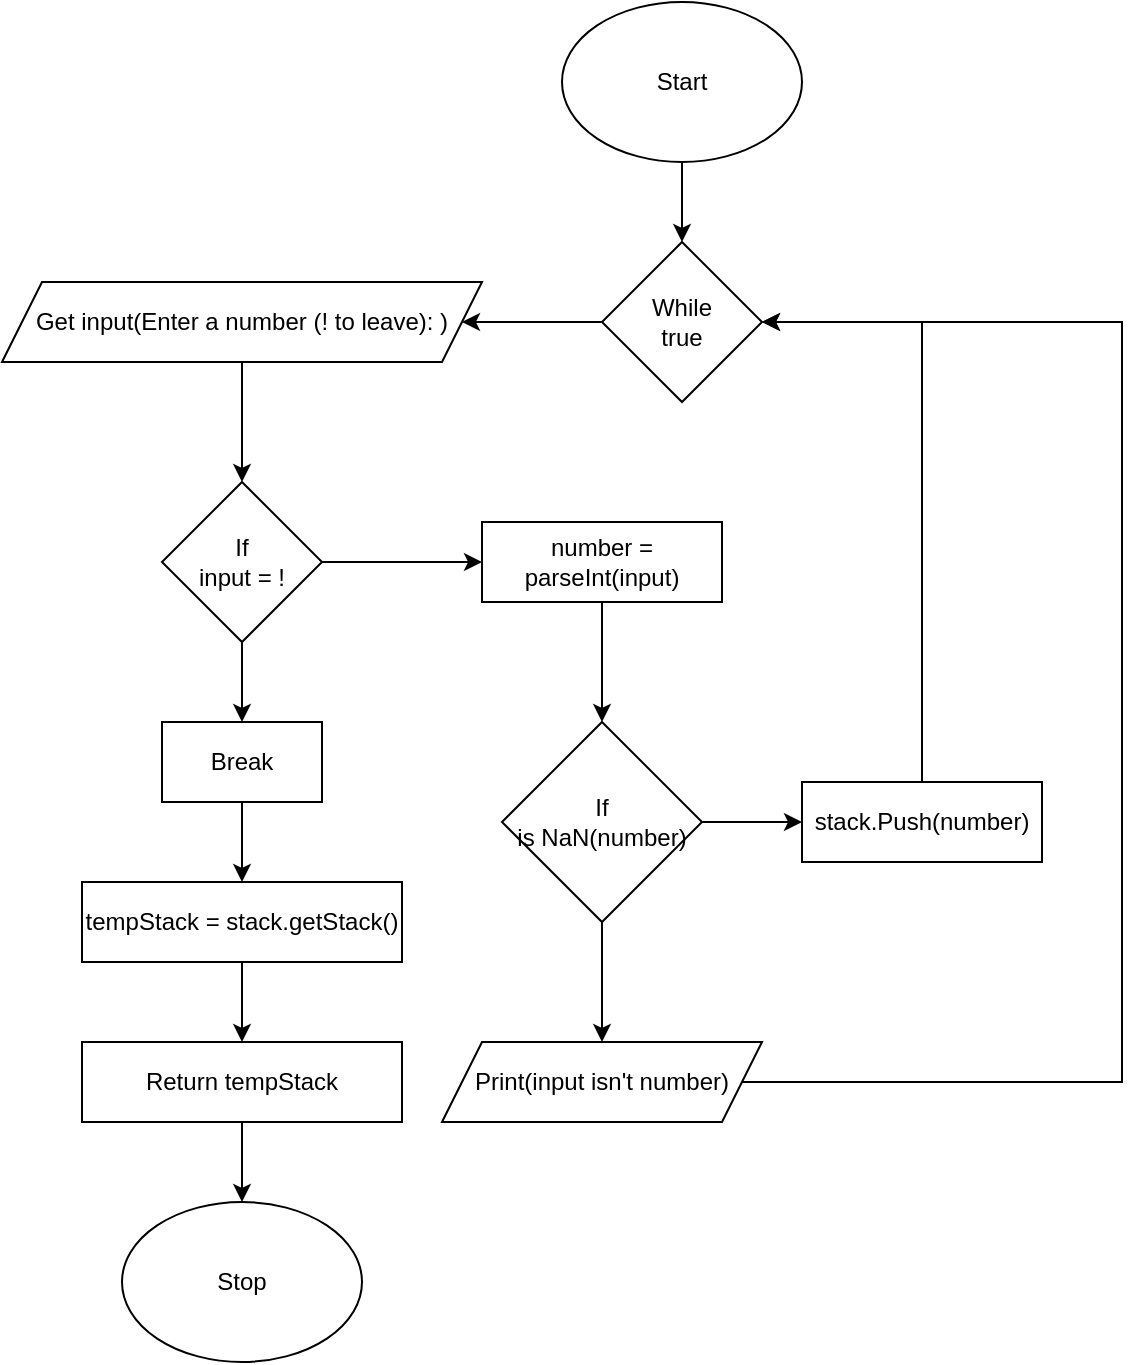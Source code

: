 <mxfile>
    <diagram id="EhEqCHF3Wq0YpKIa3GZ9" name="Page-1">
        <mxGraphModel dx="1074" dy="741" grid="1" gridSize="10" guides="1" tooltips="1" connect="1" arrows="1" fold="1" page="1" pageScale="1" pageWidth="827" pageHeight="1169" math="0" shadow="0">
            <root>
                <mxCell id="0"/>
                <mxCell id="1" parent="0"/>
                <mxCell id="42" style="edgeStyle=none;html=1;entryX=0.5;entryY=0;entryDx=0;entryDy=0;" parent="1" source="2" target="6" edge="1">
                    <mxGeometry relative="1" as="geometry"/>
                </mxCell>
                <mxCell id="2" value="Start" style="ellipse;whiteSpace=wrap;html=1;" parent="1" vertex="1">
                    <mxGeometry x="400" width="120" height="80" as="geometry"/>
                </mxCell>
                <mxCell id="3" value="Stop" style="ellipse;whiteSpace=wrap;html=1;" parent="1" vertex="1">
                    <mxGeometry x="180" y="600" width="120" height="80" as="geometry"/>
                </mxCell>
                <mxCell id="25" style="edgeStyle=none;rounded=0;html=1;entryX=1;entryY=0.5;entryDx=0;entryDy=0;" parent="1" source="6" target="7" edge="1">
                    <mxGeometry relative="1" as="geometry"/>
                </mxCell>
                <mxCell id="6" value="While &lt;br&gt;true" style="rhombus;whiteSpace=wrap;html=1;" parent="1" vertex="1">
                    <mxGeometry x="420" y="120" width="80" height="80" as="geometry"/>
                </mxCell>
                <mxCell id="26" style="edgeStyle=none;rounded=0;html=1;entryX=0.5;entryY=0;entryDx=0;entryDy=0;" parent="1" source="7" target="8" edge="1">
                    <mxGeometry relative="1" as="geometry"/>
                </mxCell>
                <mxCell id="7" value="Get input(Enter a number (! to leave): )" style="shape=parallelogram;perimeter=parallelogramPerimeter;whiteSpace=wrap;html=1;fixedSize=1;" parent="1" vertex="1">
                    <mxGeometry x="120" y="140" width="240" height="40" as="geometry"/>
                </mxCell>
                <mxCell id="27" style="edgeStyle=none;rounded=0;html=1;entryX=0.5;entryY=0;entryDx=0;entryDy=0;" parent="1" source="8" target="9" edge="1">
                    <mxGeometry relative="1" as="geometry"/>
                </mxCell>
                <mxCell id="28" style="edgeStyle=none;rounded=0;html=1;entryX=0;entryY=0.5;entryDx=0;entryDy=0;" parent="1" source="8" target="10" edge="1">
                    <mxGeometry relative="1" as="geometry"/>
                </mxCell>
                <mxCell id="8" value="If&lt;br&gt;input = !" style="rhombus;whiteSpace=wrap;html=1;" parent="1" vertex="1">
                    <mxGeometry x="200" y="240" width="80" height="80" as="geometry"/>
                </mxCell>
                <mxCell id="34" style="edgeStyle=none;rounded=0;html=1;entryX=0.5;entryY=0;entryDx=0;entryDy=0;" parent="1" source="9" target="14" edge="1">
                    <mxGeometry relative="1" as="geometry"/>
                </mxCell>
                <mxCell id="9" value="Break" style="rounded=0;whiteSpace=wrap;html=1;" parent="1" vertex="1">
                    <mxGeometry x="200" y="360" width="80" height="40" as="geometry"/>
                </mxCell>
                <mxCell id="29" style="edgeStyle=none;rounded=0;html=1;entryX=0.5;entryY=0;entryDx=0;entryDy=0;" parent="1" source="10" target="11" edge="1">
                    <mxGeometry relative="1" as="geometry"/>
                </mxCell>
                <mxCell id="10" value="number = parseInt(input)" style="rounded=0;whiteSpace=wrap;html=1;" parent="1" vertex="1">
                    <mxGeometry x="360" y="260" width="120" height="40" as="geometry"/>
                </mxCell>
                <mxCell id="30" style="edgeStyle=none;rounded=0;html=1;entryX=0.5;entryY=0;entryDx=0;entryDy=0;" parent="1" source="11" target="12" edge="1">
                    <mxGeometry relative="1" as="geometry"/>
                </mxCell>
                <mxCell id="31" style="edgeStyle=none;rounded=0;html=1;entryX=0;entryY=0.5;entryDx=0;entryDy=0;" parent="1" source="11" target="13" edge="1">
                    <mxGeometry relative="1" as="geometry"/>
                </mxCell>
                <mxCell id="11" value="If&lt;br&gt;is NaN(number)" style="rhombus;whiteSpace=wrap;html=1;" parent="1" vertex="1">
                    <mxGeometry x="370" y="360" width="100" height="100" as="geometry"/>
                </mxCell>
                <mxCell id="32" style="edgeStyle=none;rounded=0;html=1;entryX=1;entryY=0.5;entryDx=0;entryDy=0;exitX=1;exitY=0.5;exitDx=0;exitDy=0;" parent="1" source="12" target="6" edge="1">
                    <mxGeometry relative="1" as="geometry">
                        <Array as="points">
                            <mxPoint x="680" y="540"/>
                            <mxPoint x="680" y="160"/>
                        </Array>
                    </mxGeometry>
                </mxCell>
                <mxCell id="12" value="Print(input isn't number)" style="shape=parallelogram;perimeter=parallelogramPerimeter;whiteSpace=wrap;html=1;fixedSize=1;" parent="1" vertex="1">
                    <mxGeometry x="340" y="520" width="160" height="40" as="geometry"/>
                </mxCell>
                <mxCell id="33" style="edgeStyle=none;rounded=0;html=1;entryX=1;entryY=0.5;entryDx=0;entryDy=0;exitX=0.5;exitY=0;exitDx=0;exitDy=0;" parent="1" source="13" target="6" edge="1">
                    <mxGeometry relative="1" as="geometry">
                        <Array as="points">
                            <mxPoint x="580" y="160"/>
                        </Array>
                    </mxGeometry>
                </mxCell>
                <mxCell id="13" value="stack.Push(number)" style="rounded=0;whiteSpace=wrap;html=1;" parent="1" vertex="1">
                    <mxGeometry x="520" y="390" width="120" height="40" as="geometry"/>
                </mxCell>
                <mxCell id="35" style="edgeStyle=none;rounded=0;html=1;entryX=0.5;entryY=0;entryDx=0;entryDy=0;" parent="1" source="14" edge="1">
                    <mxGeometry relative="1" as="geometry">
                        <mxPoint x="240" y="520" as="targetPoint"/>
                    </mxGeometry>
                </mxCell>
                <mxCell id="14" value="tempStack = stack.getStack()" style="rounded=0;whiteSpace=wrap;html=1;" parent="1" vertex="1">
                    <mxGeometry x="160" y="440" width="160" height="40" as="geometry"/>
                </mxCell>
                <mxCell id="44" style="edgeStyle=none;html=1;entryX=0.5;entryY=0;entryDx=0;entryDy=0;" edge="1" parent="1" source="43" target="3">
                    <mxGeometry relative="1" as="geometry"/>
                </mxCell>
                <mxCell id="43" value="Return tempStack" style="rounded=0;whiteSpace=wrap;html=1;" vertex="1" parent="1">
                    <mxGeometry x="160" y="520" width="160" height="40" as="geometry"/>
                </mxCell>
            </root>
        </mxGraphModel>
    </diagram>
</mxfile>